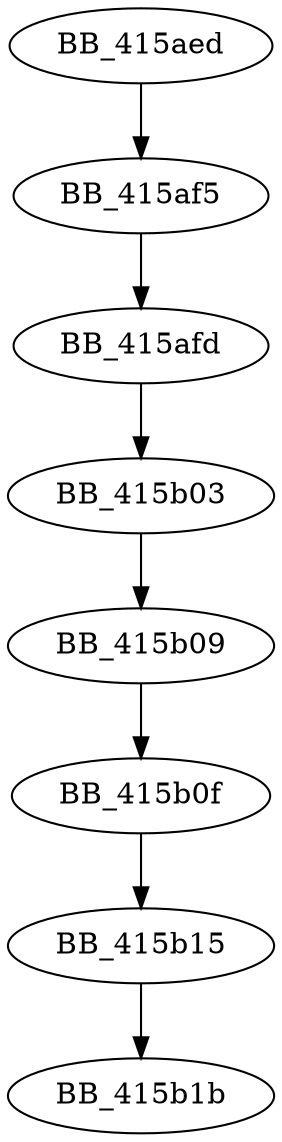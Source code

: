 DiGraph __init_pointers{
BB_415aed->BB_415af5
BB_415af5->BB_415afd
BB_415afd->BB_415b03
BB_415b03->BB_415b09
BB_415b09->BB_415b0f
BB_415b0f->BB_415b15
BB_415b15->BB_415b1b
}
